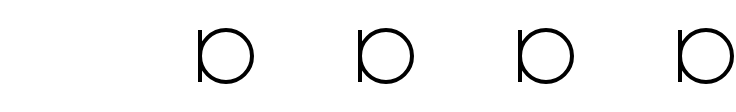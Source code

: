 <mxfile version="15.7.3" type="device" pages="3"><diagram id="L9CH2Kqj0ezF5sKkUmAL" name="3_1"><mxGraphModel dx="2062" dy="1127" grid="1" gridSize="10" guides="1" tooltips="1" connect="1" arrows="1" fold="1" page="1" pageScale="1" pageWidth="1169" pageHeight="827" math="0" shadow="0"><root><mxCell id="0"/><mxCell id="1" parent="0"/><mxCell id="EjIobmS2-7EMc9iw89Ff-2" value="" style="verticalLabelPosition=bottom;shadow=0;dashed=0;align=center;html=1;verticalAlign=top;shape=mxgraph.electrical.radio.microphone_1;strokeWidth=2;" vertex="1" parent="1"><mxGeometry x="220" y="401" width="26" height="26" as="geometry"/></mxCell><mxCell id="EjIobmS2-7EMc9iw89Ff-3" value="" style="verticalLabelPosition=bottom;shadow=0;dashed=0;align=center;html=1;verticalAlign=top;shape=mxgraph.electrical.radio.microphone_1;strokeWidth=2;" vertex="1" parent="1"><mxGeometry x="300" y="401" width="26" height="26" as="geometry"/></mxCell><mxCell id="EjIobmS2-7EMc9iw89Ff-4" value="" style="verticalLabelPosition=bottom;shadow=0;dashed=0;align=center;html=1;verticalAlign=top;shape=mxgraph.electrical.radio.microphone_1;strokeWidth=2;" vertex="1" parent="1"><mxGeometry x="380" y="401" width="26" height="26" as="geometry"/></mxCell><mxCell id="EjIobmS2-7EMc9iw89Ff-5" value="" style="verticalLabelPosition=bottom;shadow=0;dashed=0;align=center;html=1;verticalAlign=top;shape=mxgraph.electrical.radio.microphone_1;strokeWidth=2;" vertex="1" parent="1"><mxGeometry x="460" y="401" width="26" height="26" as="geometry"/></mxCell><mxCell id="A3FKPTtSMyu0Qx5TCUuc-1" value="" style="shape=image;html=1;verticalAlign=top;verticalLabelPosition=bottom;labelBackgroundColor=#ffffff;imageAspect=0;aspect=fixed;image=https://cdn0.iconfinder.com/data/icons/web-user-interface-10/512/941-06-128.png;fontSize=25;rotation=0;strokeWidth=1;" vertex="1" parent="1"><mxGeometry x="120" y="386" width="55" height="55" as="geometry"/></mxCell></root></mxGraphModel></diagram><diagram id="zBD0Kgo30Wfi8QUsRmv-" name="3_2"><mxGraphModel dx="1422" dy="777" grid="1" gridSize="10" guides="1" tooltips="1" connect="1" arrows="1" fold="1" page="1" pageScale="1" pageWidth="1169" pageHeight="827" math="0" shadow="0"><root><mxCell id="yb-4kF0O5pi0kjKhf62M-0"/><mxCell id="yb-4kF0O5pi0kjKhf62M-1" parent="yb-4kF0O5pi0kjKhf62M-0"/><mxCell id="HmNpmyFx0VEX7gx9Pu_I-0" value="" style="endArrow=none;html=1;rounded=0;strokeWidth=6;" edge="1" parent="yb-4kF0O5pi0kjKhf62M-1"><mxGeometry width="50" height="50" relative="1" as="geometry"><mxPoint x="300" y="560" as="sourcePoint"/><mxPoint x="637.5" y="560" as="targetPoint"/></mxGeometry></mxCell><mxCell id="HmNpmyFx0VEX7gx9Pu_I-4" value="" style="verticalLabelPosition=bottom;shadow=0;dashed=0;align=center;html=1;verticalAlign=top;shape=mxgraph.electrical.radio.microphone_1;fontSize=25;rotation=-90;strokeWidth=2;" vertex="1" parent="yb-4kF0O5pi0kjKhf62M-1"><mxGeometry x="457.5" y="280" width="40" height="40" as="geometry"/></mxCell><mxCell id="HmNpmyFx0VEX7gx9Pu_I-5" value="" style="verticalLabelPosition=bottom;shadow=0;dashed=0;align=center;html=1;verticalAlign=top;shape=mxgraph.electrical.radio.microphone_1;fontSize=25;rotation=-90;strokeWidth=2;" vertex="1" parent="yb-4kF0O5pi0kjKhf62M-1"><mxGeometry x="520" y="280" width="40" height="40" as="geometry"/></mxCell><mxCell id="HmNpmyFx0VEX7gx9Pu_I-6" value="" style="verticalLabelPosition=bottom;shadow=0;dashed=0;align=center;html=1;verticalAlign=top;shape=mxgraph.electrical.radio.microphone_1;fontSize=25;rotation=-90;strokeWidth=2;" vertex="1" parent="yb-4kF0O5pi0kjKhf62M-1"><mxGeometry x="584.5" y="280" width="40" height="40" as="geometry"/></mxCell><mxCell id="HmNpmyFx0VEX7gx9Pu_I-7" value="" style="verticalLabelPosition=bottom;shadow=0;dashed=0;align=center;html=1;verticalAlign=top;shape=mxgraph.electrical.radio.microphone_1;fontSize=25;rotation=-90;strokeWidth=2;" vertex="1" parent="yb-4kF0O5pi0kjKhf62M-1"><mxGeometry x="400" y="280" width="40" height="40" as="geometry"/></mxCell><mxCell id="HmNpmyFx0VEX7gx9Pu_I-8" value="" style="verticalLabelPosition=bottom;shadow=0;dashed=0;align=center;html=1;verticalAlign=top;shape=mxgraph.electrical.radio.microphone_1;fontSize=25;rotation=-90;strokeWidth=2;" vertex="1" parent="yb-4kF0O5pi0kjKhf62M-1"><mxGeometry x="340" y="280" width="40" height="40" as="geometry"/></mxCell><mxCell id="HmNpmyFx0VEX7gx9Pu_I-10" value="" style="shape=image;html=1;verticalAlign=top;verticalLabelPosition=bottom;labelBackgroundColor=#ffffff;imageAspect=0;aspect=fixed;image=https://cdn0.iconfinder.com/data/icons/web-user-interface-10/512/941-06-128.png;fontSize=25;rotation=90;strokeWidth=1;" vertex="1" parent="yb-4kF0O5pi0kjKhf62M-1"><mxGeometry x="450" y="320" width="55" height="55" as="geometry"/></mxCell><mxCell id="HmNpmyFx0VEX7gx9Pu_I-13" value="" style="endArrow=classic;html=1;rounded=0;fontSize=25;strokeWidth=2;" edge="1" parent="yb-4kF0O5pi0kjKhf62M-1"><mxGeometry width="50" height="50" relative="1" as="geometry"><mxPoint x="300" y="560" as="sourcePoint"/><mxPoint x="300" y="270" as="targetPoint"/></mxGeometry></mxCell><mxCell id="HmNpmyFx0VEX7gx9Pu_I-14" value="y" style="edgeLabel;html=1;align=center;verticalAlign=middle;resizable=0;points=[];fontSize=25;" vertex="1" connectable="0" parent="HmNpmyFx0VEX7gx9Pu_I-13"><mxGeometry x="0.867" y="-1" relative="1" as="geometry"><mxPoint y="-39" as="offset"/></mxGeometry></mxCell><mxCell id="HmNpmyFx0VEX7gx9Pu_I-16" value="&lt;font style=&quot;font-size: 20px&quot;&gt;0&lt;/font&gt;" style="text;html=1;strokeColor=none;fillColor=none;align=center;verticalAlign=middle;whiteSpace=wrap;rounded=0;fontSize=25;" vertex="1" parent="yb-4kF0O5pi0kjKhf62M-1"><mxGeometry x="270" y="550" width="30" height="20" as="geometry"/></mxCell><mxCell id="HmNpmyFx0VEX7gx9Pu_I-17" value="&lt;font style=&quot;font-size: 20px&quot;&gt;60&lt;/font&gt;" style="text;html=1;strokeColor=none;fillColor=none;align=center;verticalAlign=middle;whiteSpace=wrap;rounded=0;fontSize=25;" vertex="1" parent="yb-4kF0O5pi0kjKhf62M-1"><mxGeometry x="270" y="310" width="30" height="20" as="geometry"/></mxCell><mxCell id="HmNpmyFx0VEX7gx9Pu_I-18" value="" style="endArrow=classic;html=1;rounded=0;fontSize=25;strokeWidth=2;exitX=1;exitY=0.5;exitDx=0;exitDy=0;" edge="1" parent="yb-4kF0O5pi0kjKhf62M-1" source="HmNpmyFx0VEX7gx9Pu_I-16"><mxGeometry width="50" height="50" relative="1" as="geometry"><mxPoint x="310" y="570" as="sourcePoint"/><mxPoint x="660" y="560" as="targetPoint"/></mxGeometry></mxCell><mxCell id="HmNpmyFx0VEX7gx9Pu_I-19" value="x" style="edgeLabel;html=1;align=center;verticalAlign=middle;resizable=0;points=[];fontSize=25;" vertex="1" connectable="0" parent="HmNpmyFx0VEX7gx9Pu_I-18"><mxGeometry x="0.867" y="-1" relative="1" as="geometry"><mxPoint x="34" y="-1" as="offset"/></mxGeometry></mxCell><mxCell id="K0xUkGRODncXtL4nNiR2-0" value="Ground" style="edgeLabel;html=1;align=center;verticalAlign=middle;resizable=0;points=[];fontSize=20;" vertex="1" connectable="0" parent="HmNpmyFx0VEX7gx9Pu_I-18"><mxGeometry x="-0.076" y="3" relative="1" as="geometry"><mxPoint x="14" y="3" as="offset"/></mxGeometry></mxCell></root></mxGraphModel></diagram><diagram id="NWZHxTqohgFHkN6KvvVv" name="3_3"><mxGraphModel dx="825" dy="451" grid="1" gridSize="10" guides="1" tooltips="1" connect="1" arrows="1" fold="1" page="1" pageScale="1" pageWidth="1169" pageHeight="827" math="0" shadow="0"><root><mxCell id="Y79Lk-tqFCSf88lSc4fU-0"/><mxCell id="Y79Lk-tqFCSf88lSc4fU-1" parent="Y79Lk-tqFCSf88lSc4fU-0"/><mxCell id="Y79Lk-tqFCSf88lSc4fU-2" value="" style="endArrow=classic;html=1;rounded=0;fontSize=20;strokeWidth=2;" edge="1" parent="Y79Lk-tqFCSf88lSc4fU-1"><mxGeometry width="50" height="50" relative="1" as="geometry"><mxPoint x="240" y="600" as="sourcePoint"/><mxPoint x="800" y="600" as="targetPoint"/></mxGeometry></mxCell><mxCell id="_KFpiV65gqbBgzfLOJHN-23" value="x" style="edgeLabel;html=1;align=center;verticalAlign=middle;resizable=0;points=[];fontSize=25;" vertex="1" connectable="0" parent="Y79Lk-tqFCSf88lSc4fU-2"><mxGeometry x="0.976" relative="1" as="geometry"><mxPoint x="17" as="offset"/></mxGeometry></mxCell><mxCell id="xXEtCJ-oi1MdbpfUiuqO-0" value="" style="endArrow=none;html=1;rounded=0;strokeWidth=6;" edge="1" parent="Y79Lk-tqFCSf88lSc4fU-1"><mxGeometry width="50" height="50" relative="1" as="geometry"><mxPoint x="240.0" y="600" as="sourcePoint"/><mxPoint x="780" y="600" as="targetPoint"/></mxGeometry></mxCell><mxCell id="3G08PNhUt_wdhw0_ZapF-0" value="Ground" style="edgeLabel;html=1;align=center;verticalAlign=middle;resizable=0;points=[];fontSize=20;" vertex="1" connectable="0" parent="xXEtCJ-oi1MdbpfUiuqO-0"><mxGeometry x="-0.041" y="1" relative="1" as="geometry"><mxPoint x="-19" y="1" as="offset"/></mxGeometry></mxCell><mxCell id="xXEtCJ-oi1MdbpfUiuqO-1" value="" style="endArrow=classic;html=1;rounded=0;fontSize=20;strokeWidth=2;" edge="1" parent="Y79Lk-tqFCSf88lSc4fU-1"><mxGeometry width="50" height="50" relative="1" as="geometry"><mxPoint x="240" y="600" as="sourcePoint"/><mxPoint x="240" y="320" as="targetPoint"/></mxGeometry></mxCell><mxCell id="_KFpiV65gqbBgzfLOJHN-12" value="y" style="edgeLabel;html=1;align=center;verticalAlign=middle;resizable=0;points=[];fontSize=25;" vertex="1" connectable="0" parent="xXEtCJ-oi1MdbpfUiuqO-1"><mxGeometry x="0.862" y="2" relative="1" as="geometry"><mxPoint x="2" y="-39" as="offset"/></mxGeometry></mxCell><mxCell id="_KFpiV65gqbBgzfLOJHN-0" value="" style="shape=image;html=1;verticalAlign=top;verticalLabelPosition=bottom;labelBackgroundColor=#ffffff;imageAspect=0;aspect=fixed;image=https://cdn0.iconfinder.com/data/icons/web-user-interface-10/512/941-06-128.png;fontSize=25;rotation=0;strokeWidth=1;" vertex="1" parent="Y79Lk-tqFCSf88lSc4fU-1"><mxGeometry x="240" y="533" width="55" height="55" as="geometry"/></mxCell><mxCell id="_KFpiV65gqbBgzfLOJHN-3" value="1" style="text;html=1;strokeColor=none;fillColor=none;align=center;verticalAlign=middle;whiteSpace=wrap;rounded=0;fontSize=25;" vertex="1" parent="Y79Lk-tqFCSf88lSc4fU-1"><mxGeometry x="190" y="503" width="60" height="30" as="geometry"/></mxCell><mxCell id="_KFpiV65gqbBgzfLOJHN-4" value="2" style="text;html=1;strokeColor=none;fillColor=none;align=center;verticalAlign=middle;whiteSpace=wrap;rounded=0;fontSize=25;" vertex="1" parent="Y79Lk-tqFCSf88lSc4fU-1"><mxGeometry x="190" y="430" width="60" height="30" as="geometry"/></mxCell><mxCell id="_KFpiV65gqbBgzfLOJHN-5" value="3" style="text;html=1;strokeColor=none;fillColor=none;align=center;verticalAlign=middle;whiteSpace=wrap;rounded=0;fontSize=25;" vertex="1" parent="Y79Lk-tqFCSf88lSc4fU-1"><mxGeometry x="190" y="350" width="60" height="30" as="geometry"/></mxCell><mxCell id="_KFpiV65gqbBgzfLOJHN-7" value="" style="endArrow=none;html=1;rounded=0;fontSize=25;strokeWidth=2;" edge="1" parent="Y79Lk-tqFCSf88lSc4fU-1"><mxGeometry width="50" height="50" relative="1" as="geometry"><mxPoint x="230" y="600" as="sourcePoint"/><mxPoint x="250" y="600" as="targetPoint"/></mxGeometry></mxCell><mxCell id="_KFpiV65gqbBgzfLOJHN-8" value="" style="endArrow=none;html=1;rounded=0;fontSize=25;strokeWidth=2;" edge="1" parent="Y79Lk-tqFCSf88lSc4fU-1"><mxGeometry width="50" height="50" relative="1" as="geometry"><mxPoint x="230" y="520" as="sourcePoint"/><mxPoint x="250" y="520" as="targetPoint"/><Array as="points"><mxPoint x="240" y="520"/></Array></mxGeometry></mxCell><mxCell id="_KFpiV65gqbBgzfLOJHN-9" value="" style="endArrow=none;html=1;rounded=0;fontSize=25;strokeWidth=2;" edge="1" parent="Y79Lk-tqFCSf88lSc4fU-1"><mxGeometry width="50" height="50" relative="1" as="geometry"><mxPoint x="230" y="440" as="sourcePoint"/><mxPoint x="250" y="440" as="targetPoint"/></mxGeometry></mxCell><mxCell id="_KFpiV65gqbBgzfLOJHN-10" value="" style="endArrow=none;html=1;rounded=0;fontSize=25;strokeWidth=2;" edge="1" parent="Y79Lk-tqFCSf88lSc4fU-1"><mxGeometry width="50" height="50" relative="1" as="geometry"><mxPoint x="230" y="360" as="sourcePoint"/><mxPoint x="250" y="360" as="targetPoint"/></mxGeometry></mxCell><mxCell id="_KFpiV65gqbBgzfLOJHN-11" value="0" style="text;html=1;strokeColor=none;fillColor=none;align=center;verticalAlign=middle;whiteSpace=wrap;rounded=0;fontSize=25;" vertex="1" parent="Y79Lk-tqFCSf88lSc4fU-1"><mxGeometry x="190" y="588" width="60" height="30" as="geometry"/></mxCell><mxCell id="_KFpiV65gqbBgzfLOJHN-13" value="" style="endArrow=none;html=1;rounded=0;fontSize=25;strokeWidth=5;" edge="1" parent="Y79Lk-tqFCSf88lSc4fU-1"><mxGeometry width="50" height="50" relative="1" as="geometry"><mxPoint x="440" y="600" as="sourcePoint"/><mxPoint x="440" y="360" as="targetPoint"/></mxGeometry></mxCell><mxCell id="_KFpiV65gqbBgzfLOJHN-30" value="&lt;font style=&quot;font-size: 20px;&quot;&gt;Noise Screen&lt;/font&gt;" style="edgeLabel;html=1;align=center;verticalAlign=middle;resizable=0;points=[];fontSize=20;" vertex="1" connectable="0" parent="_KFpiV65gqbBgzfLOJHN-13"><mxGeometry x="0.682" y="3" relative="1" as="geometry"><mxPoint x="3" y="-48" as="offset"/></mxGeometry></mxCell><mxCell id="_KFpiV65gqbBgzfLOJHN-14" value="" style="endArrow=none;html=1;rounded=0;fontSize=25;strokeWidth=2;" edge="1" parent="Y79Lk-tqFCSf88lSc4fU-1"><mxGeometry width="50" height="50" relative="1" as="geometry"><mxPoint x="280" y="610" as="sourcePoint"/><mxPoint x="280" y="590" as="targetPoint"/><Array as="points"/></mxGeometry></mxCell><mxCell id="_KFpiV65gqbBgzfLOJHN-16" value="" style="endArrow=none;html=1;rounded=0;fontSize=25;strokeWidth=2;" edge="1" parent="Y79Lk-tqFCSf88lSc4fU-1"><mxGeometry width="50" height="50" relative="1" as="geometry"><mxPoint x="360" y="610" as="sourcePoint"/><mxPoint x="360" y="590" as="targetPoint"/><Array as="points"/></mxGeometry></mxCell><mxCell id="_KFpiV65gqbBgzfLOJHN-17" value="" style="endArrow=none;html=1;rounded=0;fontSize=25;strokeWidth=2;" edge="1" parent="Y79Lk-tqFCSf88lSc4fU-1"><mxGeometry width="50" height="50" relative="1" as="geometry"><mxPoint x="440" y="610" as="sourcePoint"/><mxPoint x="440" y="590" as="targetPoint"/><Array as="points"/></mxGeometry></mxCell><mxCell id="_KFpiV65gqbBgzfLOJHN-18" value="" style="endArrow=none;html=1;rounded=0;fontSize=25;strokeWidth=2;" edge="1" parent="Y79Lk-tqFCSf88lSc4fU-1"><mxGeometry width="50" height="50" relative="1" as="geometry"><mxPoint x="520" y="610" as="sourcePoint"/><mxPoint x="520" y="590" as="targetPoint"/><Array as="points"/></mxGeometry></mxCell><mxCell id="_KFpiV65gqbBgzfLOJHN-19" value="" style="endArrow=none;html=1;rounded=0;fontSize=25;strokeWidth=2;" edge="1" parent="Y79Lk-tqFCSf88lSc4fU-1"><mxGeometry width="50" height="50" relative="1" as="geometry"><mxPoint x="600" y="610" as="sourcePoint"/><mxPoint x="600" y="590" as="targetPoint"/><Array as="points"/></mxGeometry></mxCell><mxCell id="_KFpiV65gqbBgzfLOJHN-20" value="" style="endArrow=none;html=1;rounded=0;fontSize=25;strokeWidth=2;" edge="1" parent="Y79Lk-tqFCSf88lSc4fU-1"><mxGeometry width="50" height="50" relative="1" as="geometry"><mxPoint x="680" y="610" as="sourcePoint"/><mxPoint x="680" y="590" as="targetPoint"/><Array as="points"/></mxGeometry></mxCell><mxCell id="_KFpiV65gqbBgzfLOJHN-21" value="" style="endArrow=none;html=1;rounded=0;fontSize=25;strokeWidth=2;" edge="1" parent="Y79Lk-tqFCSf88lSc4fU-1"><mxGeometry width="50" height="50" relative="1" as="geometry"><mxPoint x="760" y="610" as="sourcePoint"/><mxPoint x="760" y="590" as="targetPoint"/><Array as="points"/></mxGeometry></mxCell><mxCell id="_KFpiV65gqbBgzfLOJHN-22" value="0" style="text;html=1;strokeColor=none;fillColor=none;align=center;verticalAlign=middle;whiteSpace=wrap;rounded=0;fontSize=25;" vertex="1" parent="Y79Lk-tqFCSf88lSc4fU-1"><mxGeometry x="250" y="610" width="60" height="30" as="geometry"/></mxCell><mxCell id="_KFpiV65gqbBgzfLOJHN-24" value="2" style="text;html=1;strokeColor=none;fillColor=none;align=center;verticalAlign=middle;whiteSpace=wrap;rounded=0;fontSize=25;" vertex="1" parent="Y79Lk-tqFCSf88lSc4fU-1"><mxGeometry x="330" y="610" width="60" height="30" as="geometry"/></mxCell><mxCell id="_KFpiV65gqbBgzfLOJHN-25" value="4" style="text;html=1;strokeColor=none;fillColor=none;align=center;verticalAlign=middle;whiteSpace=wrap;rounded=0;fontSize=25;" vertex="1" parent="Y79Lk-tqFCSf88lSc4fU-1"><mxGeometry x="410" y="610" width="60" height="30" as="geometry"/></mxCell><mxCell id="_KFpiV65gqbBgzfLOJHN-26" value="6" style="text;html=1;strokeColor=none;fillColor=none;align=center;verticalAlign=middle;whiteSpace=wrap;rounded=0;fontSize=25;" vertex="1" parent="Y79Lk-tqFCSf88lSc4fU-1"><mxGeometry x="490" y="610" width="60" height="30" as="geometry"/></mxCell><mxCell id="_KFpiV65gqbBgzfLOJHN-27" value="8" style="text;html=1;strokeColor=none;fillColor=none;align=center;verticalAlign=middle;whiteSpace=wrap;rounded=0;fontSize=25;" vertex="1" parent="Y79Lk-tqFCSf88lSc4fU-1"><mxGeometry x="570" y="610" width="60" height="30" as="geometry"/></mxCell><mxCell id="_KFpiV65gqbBgzfLOJHN-28" value="10" style="text;html=1;strokeColor=none;fillColor=none;align=center;verticalAlign=middle;whiteSpace=wrap;rounded=0;fontSize=25;" vertex="1" parent="Y79Lk-tqFCSf88lSc4fU-1"><mxGeometry x="650" y="610" width="60" height="30" as="geometry"/></mxCell><mxCell id="_KFpiV65gqbBgzfLOJHN-29" value="12" style="text;html=1;strokeColor=none;fillColor=none;align=center;verticalAlign=middle;whiteSpace=wrap;rounded=0;fontSize=25;" vertex="1" parent="Y79Lk-tqFCSf88lSc4fU-1"><mxGeometry x="730" y="610" width="60" height="30" as="geometry"/></mxCell><mxCell id="CHzM6EHgG9aMeVnwFtiC-0" value="" style="verticalLabelPosition=bottom;shadow=0;dashed=0;align=center;html=1;verticalAlign=top;shape=mxgraph.electrical.radio.microphone_1;fontSize=25;rotation=0;strokeWidth=2;" vertex="1" parent="Y79Lk-tqFCSf88lSc4fU-1"><mxGeometry x="460" y="460" width="40" height="40" as="geometry"/></mxCell><mxCell id="CHzM6EHgG9aMeVnwFtiC-2" value="" style="verticalLabelPosition=bottom;shadow=0;dashed=0;align=center;html=1;verticalAlign=top;shape=mxgraph.electrical.radio.microphone_1;fontSize=25;rotation=0;strokeWidth=2;" vertex="1" parent="Y79Lk-tqFCSf88lSc4fU-1"><mxGeometry x="540" y="460" width="40" height="40" as="geometry"/></mxCell><mxCell id="CHzM6EHgG9aMeVnwFtiC-3" value="" style="verticalLabelPosition=bottom;shadow=0;dashed=0;align=center;html=1;verticalAlign=top;shape=mxgraph.electrical.radio.microphone_1;fontSize=25;rotation=0;strokeWidth=2;" vertex="1" parent="Y79Lk-tqFCSf88lSc4fU-1"><mxGeometry x="620" y="460" width="40" height="40" as="geometry"/></mxCell><mxCell id="CHzM6EHgG9aMeVnwFtiC-4" value="" style="verticalLabelPosition=bottom;shadow=0;dashed=0;align=center;html=1;verticalAlign=top;shape=mxgraph.electrical.radio.microphone_1;fontSize=25;rotation=0;strokeWidth=2;" vertex="1" parent="Y79Lk-tqFCSf88lSc4fU-1"><mxGeometry x="700" y="460" width="40" height="40" as="geometry"/></mxCell></root></mxGraphModel></diagram></mxfile>
